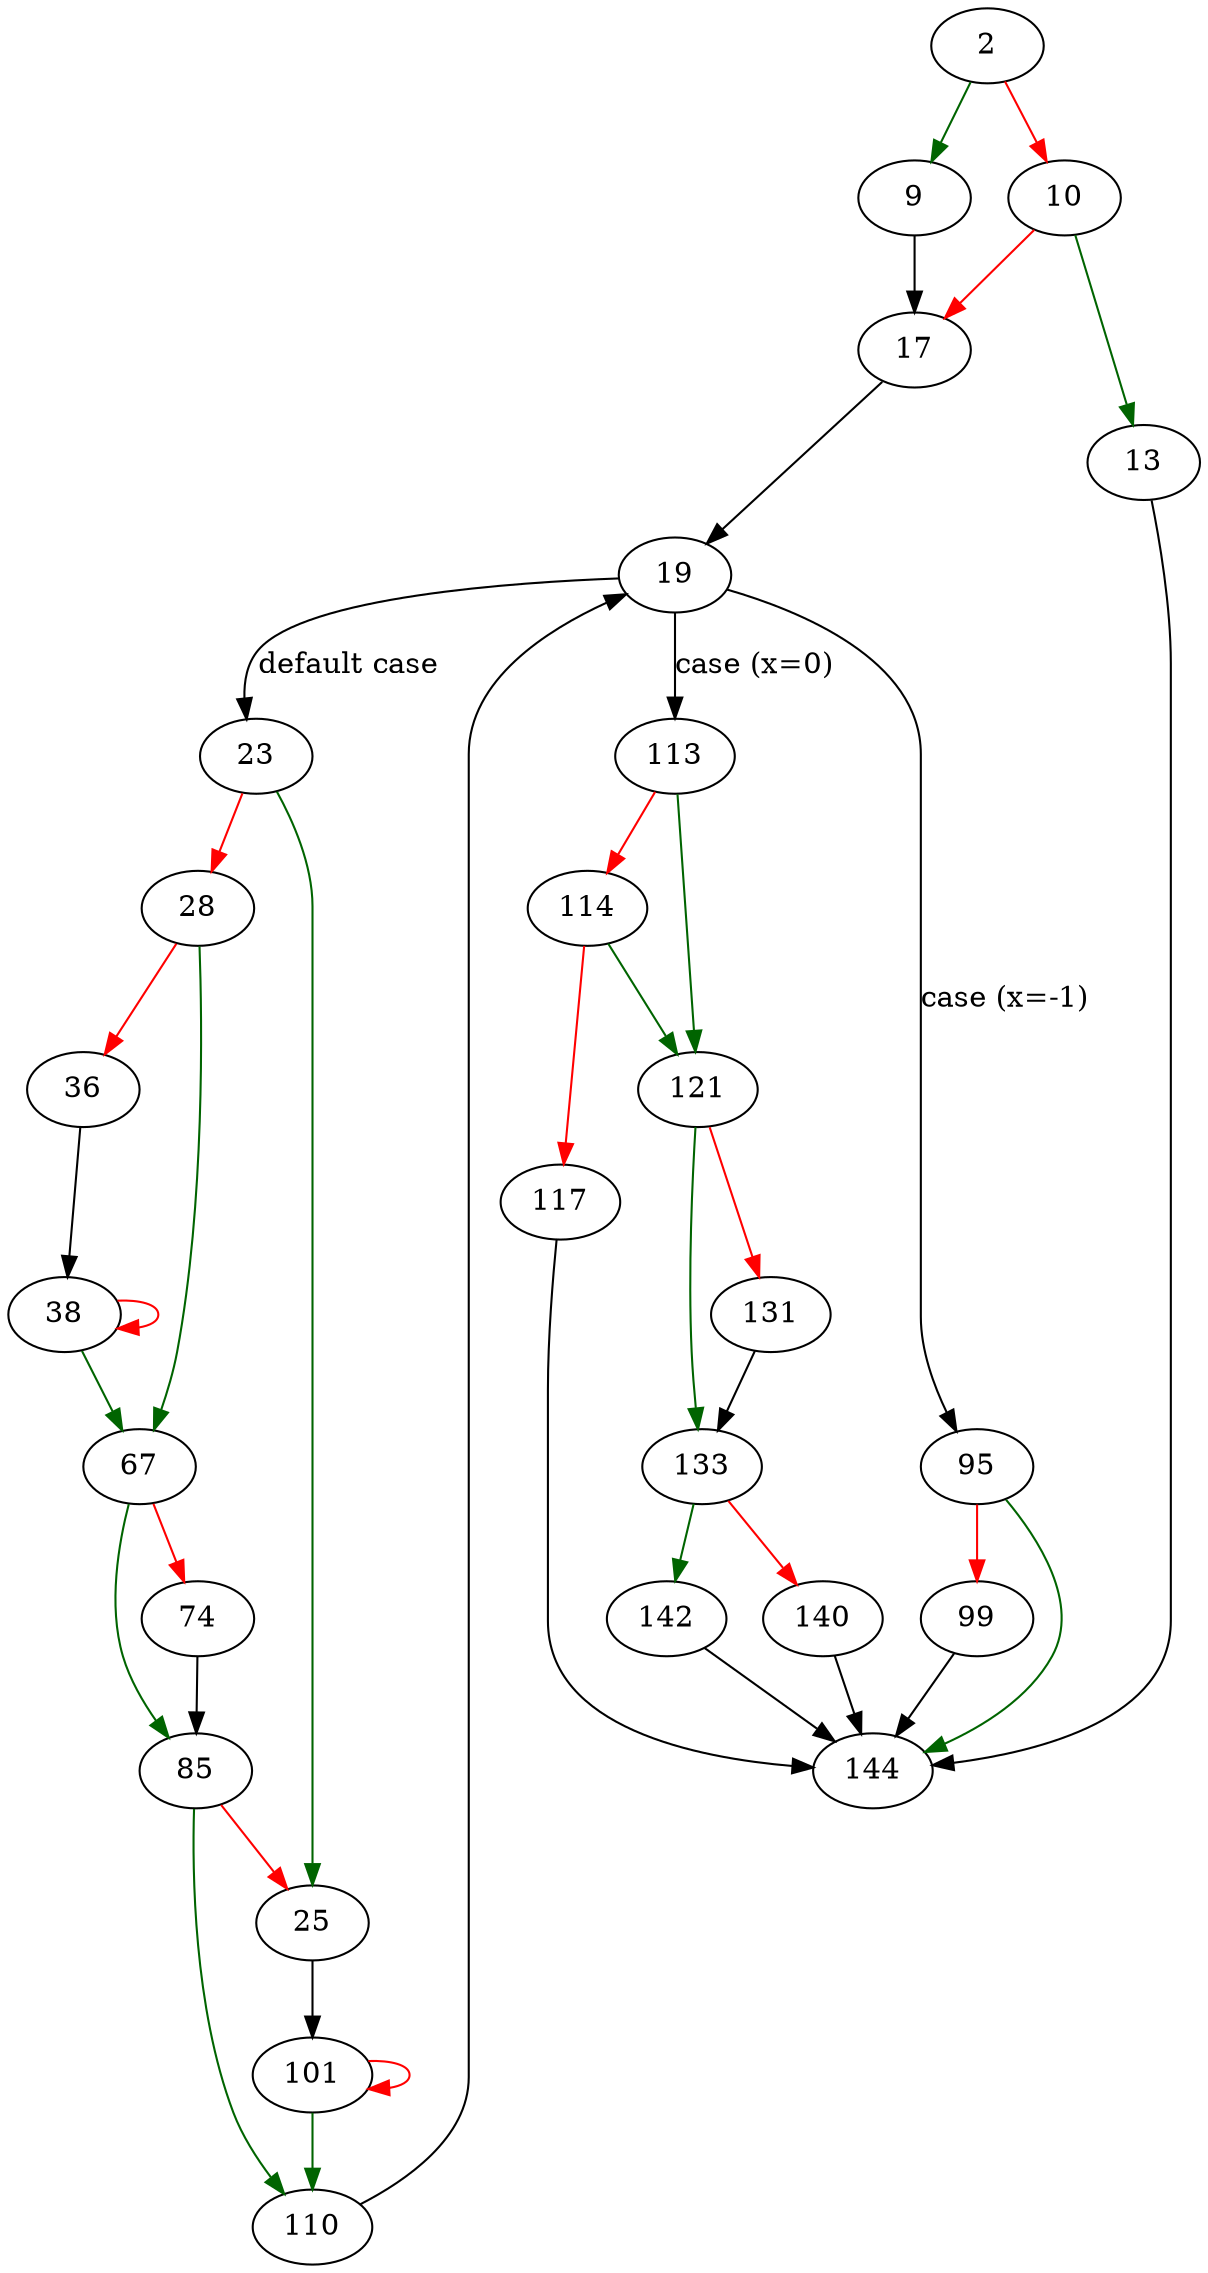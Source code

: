 strict digraph "sysv_sum_file" {
	// Node definitions.
	2 [entry=true];
	9;
	10;
	17;
	13;
	144;
	19;
	113;
	95;
	23;
	25;
	28;
	101;
	67;
	36;
	38;
	85;
	74;
	110;
	99;
	121;
	114;
	117;
	133;
	131;
	142;
	140;

	// Edge definitions.
	2 -> 9 [
		color=darkgreen
		cond=true
	];
	2 -> 10 [
		color=red
		cond=false
	];
	9 -> 17;
	10 -> 17 [
		color=red
		cond=false
	];
	10 -> 13 [
		color=darkgreen
		cond=true
	];
	17 -> 19;
	13 -> 144;
	19 -> 113 [
		cond="case (x=0)"
		label="case (x=0)"
	];
	19 -> 95 [
		cond="case (x=-1)"
		label="case (x=-1)"
	];
	19 -> 23 [
		cond="default case"
		label="default case"
	];
	113 -> 121 [
		color=darkgreen
		cond=true
	];
	113 -> 114 [
		color=red
		cond=false
	];
	95 -> 144 [
		color=darkgreen
		cond=true
	];
	95 -> 99 [
		color=red
		cond=false
	];
	23 -> 25 [
		color=darkgreen
		cond=true
	];
	23 -> 28 [
		color=red
		cond=false
	];
	25 -> 101;
	28 -> 67 [
		color=darkgreen
		cond=true
	];
	28 -> 36 [
		color=red
		cond=false
	];
	101 -> 101 [
		color=red
		cond=false
	];
	101 -> 110 [
		color=darkgreen
		cond=true
	];
	67 -> 85 [
		color=darkgreen
		cond=true
	];
	67 -> 74 [
		color=red
		cond=false
	];
	36 -> 38;
	38 -> 67 [
		color=darkgreen
		cond=true
	];
	38 -> 38 [
		color=red
		cond=false
	];
	85 -> 25 [
		color=red
		cond=false
	];
	85 -> 110 [
		color=darkgreen
		cond=true
	];
	74 -> 85;
	110 -> 19;
	99 -> 144;
	121 -> 133 [
		color=darkgreen
		cond=true
	];
	121 -> 131 [
		color=red
		cond=false
	];
	114 -> 121 [
		color=darkgreen
		cond=true
	];
	114 -> 117 [
		color=red
		cond=false
	];
	117 -> 144;
	133 -> 142 [
		color=darkgreen
		cond=true
	];
	133 -> 140 [
		color=red
		cond=false
	];
	131 -> 133;
	142 -> 144;
	140 -> 144;
}